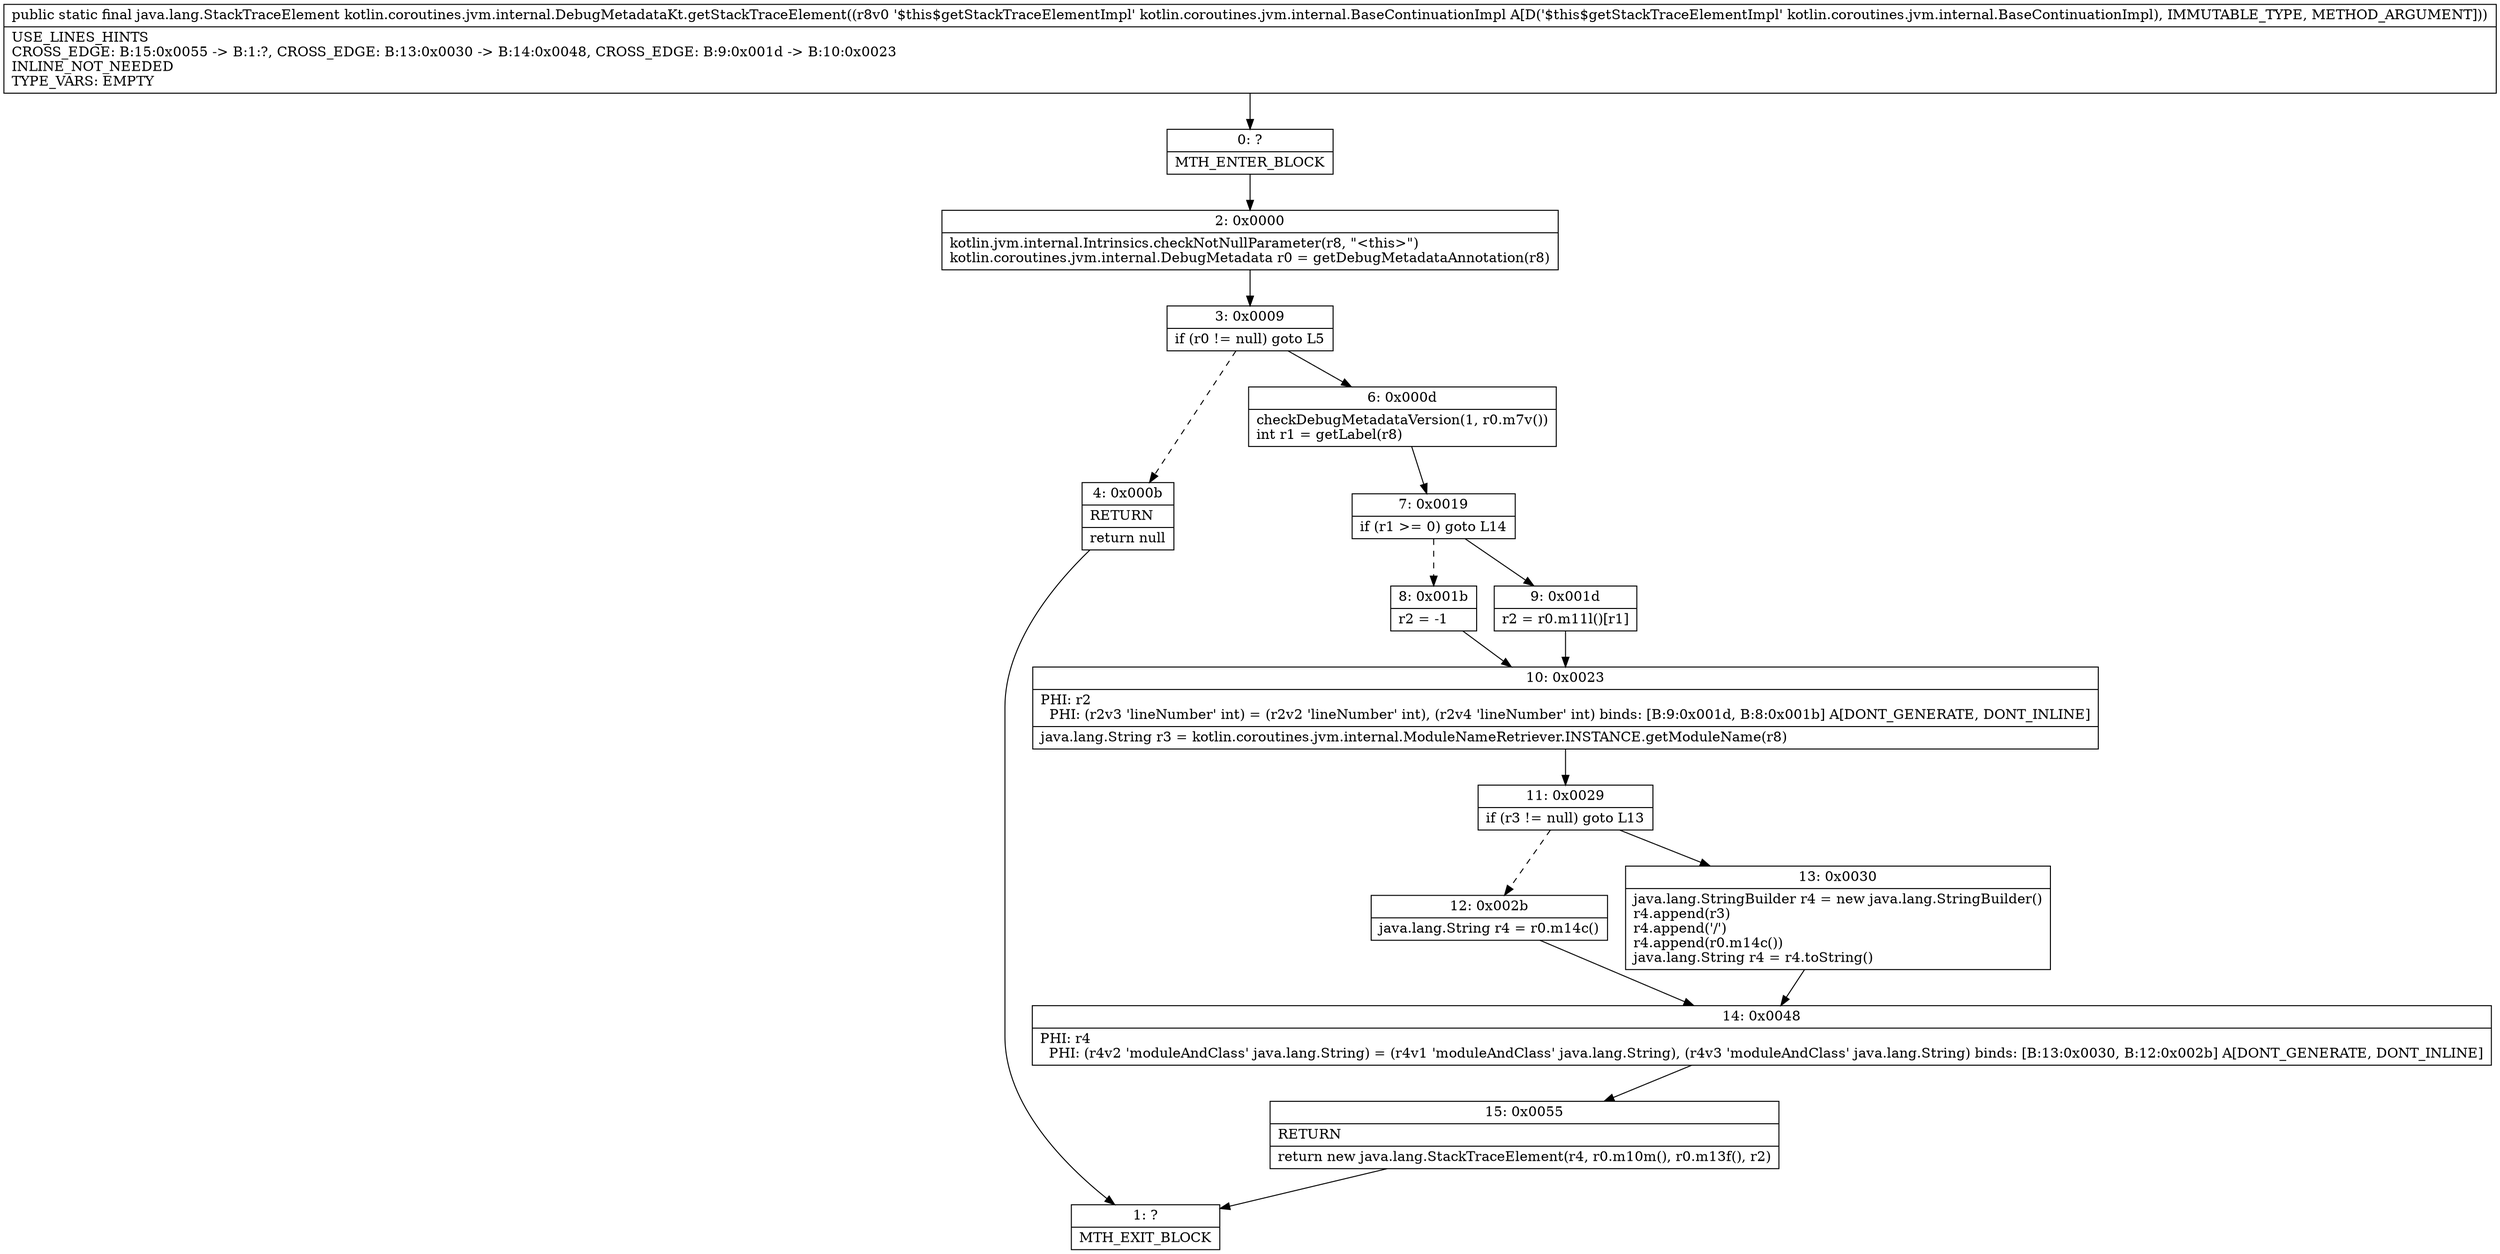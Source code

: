 digraph "CFG forkotlin.coroutines.jvm.internal.DebugMetadataKt.getStackTraceElement(Lkotlin\/coroutines\/jvm\/internal\/BaseContinuationImpl;)Ljava\/lang\/StackTraceElement;" {
Node_0 [shape=record,label="{0\:\ ?|MTH_ENTER_BLOCK\l}"];
Node_2 [shape=record,label="{2\:\ 0x0000|kotlin.jvm.internal.Intrinsics.checkNotNullParameter(r8, \"\<this\>\")\lkotlin.coroutines.jvm.internal.DebugMetadata r0 = getDebugMetadataAnnotation(r8)\l}"];
Node_3 [shape=record,label="{3\:\ 0x0009|if (r0 != null) goto L5\l}"];
Node_4 [shape=record,label="{4\:\ 0x000b|RETURN\l|return null\l}"];
Node_1 [shape=record,label="{1\:\ ?|MTH_EXIT_BLOCK\l}"];
Node_6 [shape=record,label="{6\:\ 0x000d|checkDebugMetadataVersion(1, r0.m7v())\lint r1 = getLabel(r8)\l}"];
Node_7 [shape=record,label="{7\:\ 0x0019|if (r1 \>= 0) goto L14\l}"];
Node_8 [shape=record,label="{8\:\ 0x001b|r2 = \-1\l}"];
Node_10 [shape=record,label="{10\:\ 0x0023|PHI: r2 \l  PHI: (r2v3 'lineNumber' int) = (r2v2 'lineNumber' int), (r2v4 'lineNumber' int) binds: [B:9:0x001d, B:8:0x001b] A[DONT_GENERATE, DONT_INLINE]\l|java.lang.String r3 = kotlin.coroutines.jvm.internal.ModuleNameRetriever.INSTANCE.getModuleName(r8)\l}"];
Node_11 [shape=record,label="{11\:\ 0x0029|if (r3 != null) goto L13\l}"];
Node_12 [shape=record,label="{12\:\ 0x002b|java.lang.String r4 = r0.m14c()\l}"];
Node_14 [shape=record,label="{14\:\ 0x0048|PHI: r4 \l  PHI: (r4v2 'moduleAndClass' java.lang.String) = (r4v1 'moduleAndClass' java.lang.String), (r4v3 'moduleAndClass' java.lang.String) binds: [B:13:0x0030, B:12:0x002b] A[DONT_GENERATE, DONT_INLINE]\l}"];
Node_15 [shape=record,label="{15\:\ 0x0055|RETURN\l|return new java.lang.StackTraceElement(r4, r0.m10m(), r0.m13f(), r2)\l}"];
Node_13 [shape=record,label="{13\:\ 0x0030|java.lang.StringBuilder r4 = new java.lang.StringBuilder()\lr4.append(r3)\lr4.append('\/')\lr4.append(r0.m14c())\ljava.lang.String r4 = r4.toString()\l}"];
Node_9 [shape=record,label="{9\:\ 0x001d|r2 = r0.m11l()[r1]\l}"];
MethodNode[shape=record,label="{public static final java.lang.StackTraceElement kotlin.coroutines.jvm.internal.DebugMetadataKt.getStackTraceElement((r8v0 '$this$getStackTraceElementImpl' kotlin.coroutines.jvm.internal.BaseContinuationImpl A[D('$this$getStackTraceElementImpl' kotlin.coroutines.jvm.internal.BaseContinuationImpl), IMMUTABLE_TYPE, METHOD_ARGUMENT]))  | USE_LINES_HINTS\lCROSS_EDGE: B:15:0x0055 \-\> B:1:?, CROSS_EDGE: B:13:0x0030 \-\> B:14:0x0048, CROSS_EDGE: B:9:0x001d \-\> B:10:0x0023\lINLINE_NOT_NEEDED\lTYPE_VARS: EMPTY\l}"];
MethodNode -> Node_0;Node_0 -> Node_2;
Node_2 -> Node_3;
Node_3 -> Node_4[style=dashed];
Node_3 -> Node_6;
Node_4 -> Node_1;
Node_6 -> Node_7;
Node_7 -> Node_8[style=dashed];
Node_7 -> Node_9;
Node_8 -> Node_10;
Node_10 -> Node_11;
Node_11 -> Node_12[style=dashed];
Node_11 -> Node_13;
Node_12 -> Node_14;
Node_14 -> Node_15;
Node_15 -> Node_1;
Node_13 -> Node_14;
Node_9 -> Node_10;
}

